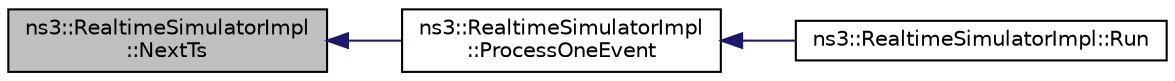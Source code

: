 digraph "ns3::RealtimeSimulatorImpl::NextTs"
{
  edge [fontname="Helvetica",fontsize="10",labelfontname="Helvetica",labelfontsize="10"];
  node [fontname="Helvetica",fontsize="10",shape=record];
  rankdir="LR";
  Node1 [label="ns3::RealtimeSimulatorImpl\l::NextTs",height=0.2,width=0.4,color="black", fillcolor="grey75", style="filled", fontcolor="black"];
  Node1 -> Node2 [dir="back",color="midnightblue",fontsize="10",style="solid"];
  Node2 [label="ns3::RealtimeSimulatorImpl\l::ProcessOneEvent",height=0.2,width=0.4,color="black", fillcolor="white", style="filled",URL="$da/d73/classns3_1_1RealtimeSimulatorImpl.html#ad30d0398ff4f58cb4896337169732c72"];
  Node2 -> Node3 [dir="back",color="midnightblue",fontsize="10",style="solid"];
  Node3 [label="ns3::RealtimeSimulatorImpl::Run",height=0.2,width=0.4,color="black", fillcolor="white", style="filled",URL="$da/d73/classns3_1_1RealtimeSimulatorImpl.html#a5f508debc94903fc12c5a52890c9e839"];
}
